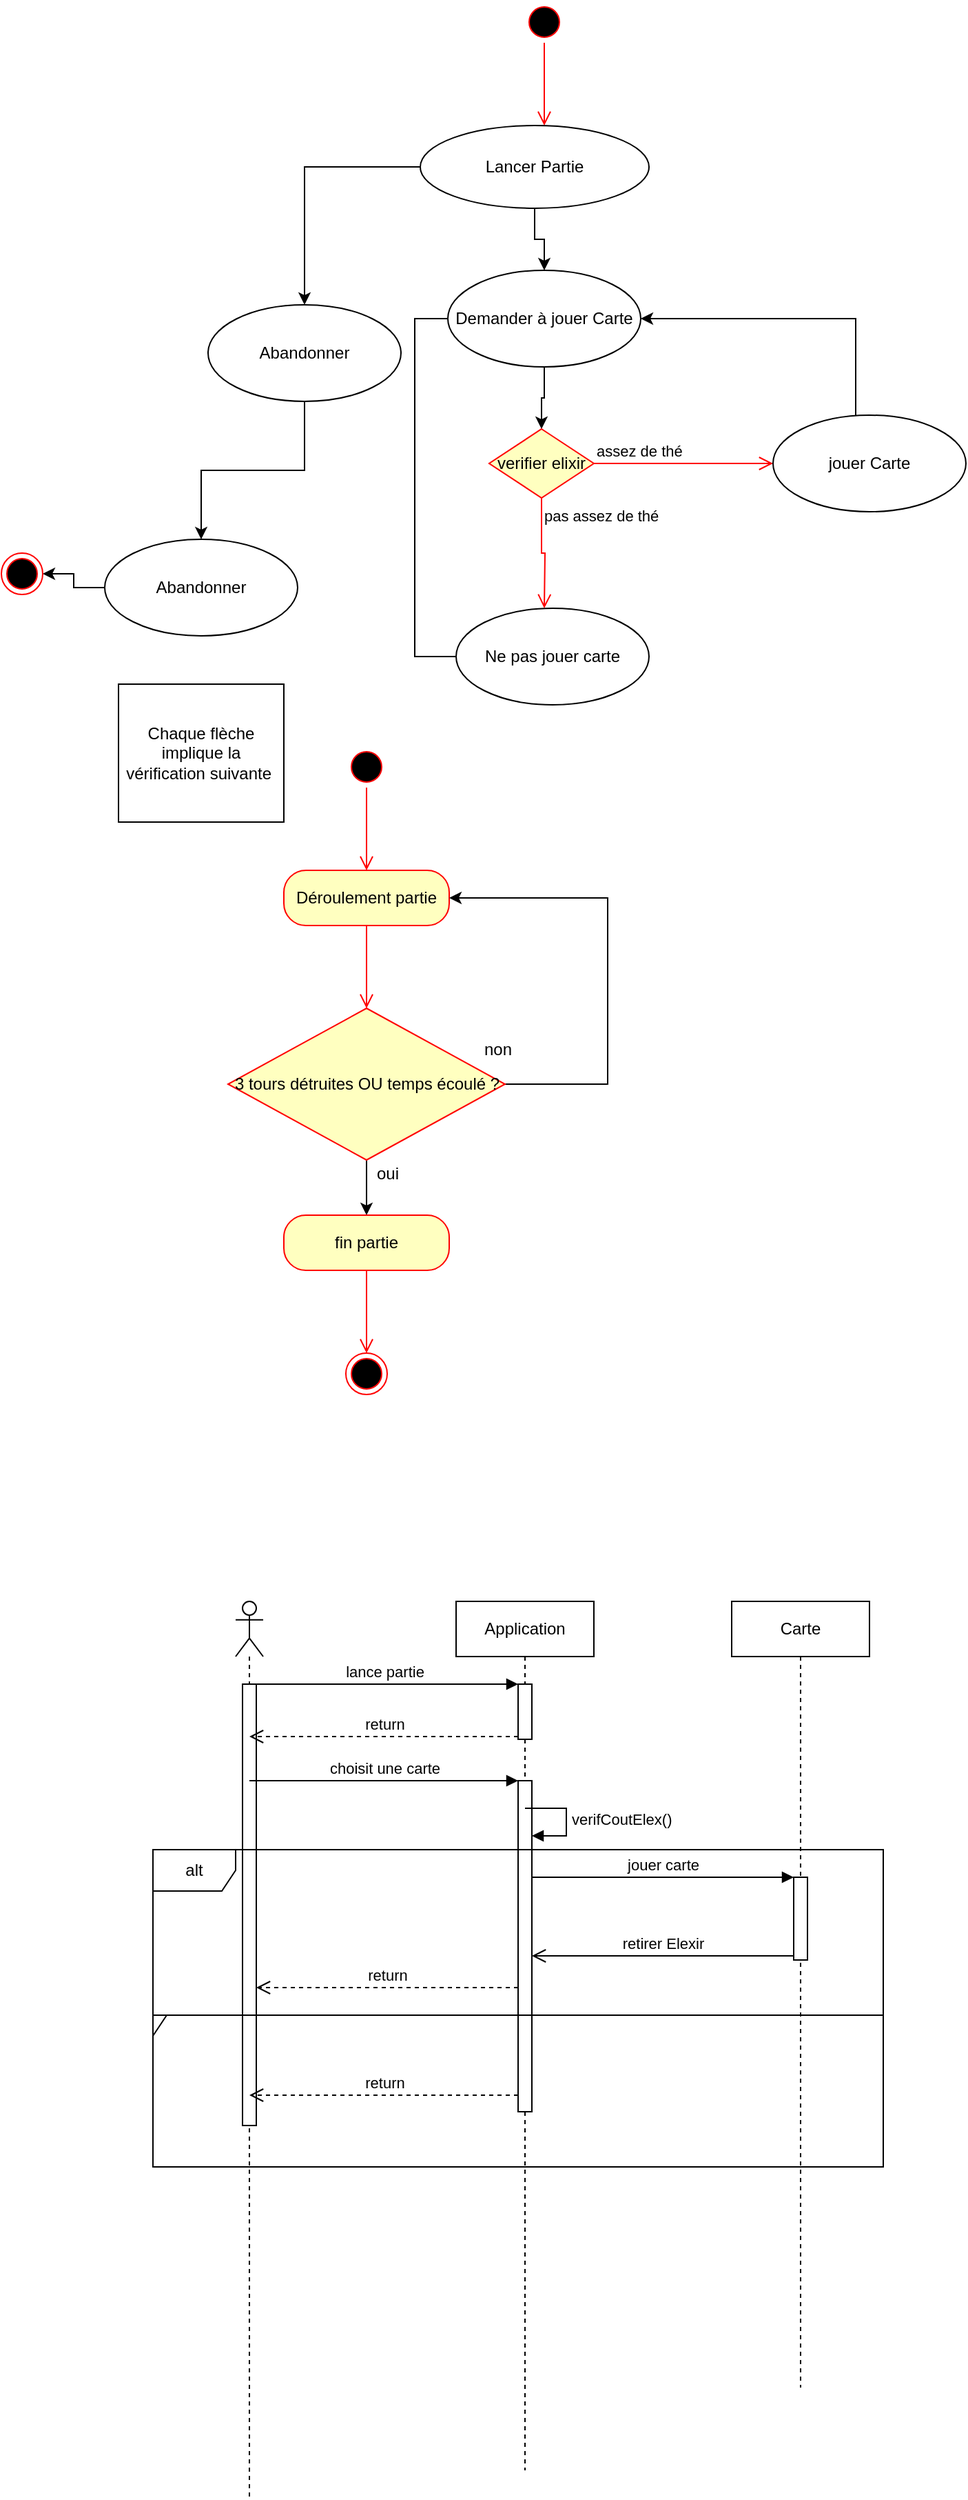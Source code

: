 <mxfile version="15.4.0" type="device"><diagram id="9H2XQysV8FVI8Jwagi7i" name="Page-1"><mxGraphModel dx="852" dy="494" grid="1" gridSize="10" guides="1" tooltips="1" connect="1" arrows="1" fold="1" page="1" pageScale="1" pageWidth="827" pageHeight="1169" math="0" shadow="0"><root><mxCell id="0"/><mxCell id="1" parent="0"/><mxCell id="IX15YUoNtP90U_-bleA8-2" value="" style="ellipse;html=1;shape=startState;fillColor=#000000;strokeColor=#ff0000;" parent="1" vertex="1"><mxGeometry x="399" y="90" width="30" height="30" as="geometry"/></mxCell><mxCell id="IX15YUoNtP90U_-bleA8-3" value="" style="edgeStyle=orthogonalEdgeStyle;html=1;verticalAlign=bottom;endArrow=open;endSize=8;strokeColor=#ff0000;rounded=0;" parent="1" source="IX15YUoNtP90U_-bleA8-2" edge="1"><mxGeometry relative="1" as="geometry"><mxPoint x="414" y="180" as="targetPoint"/></mxGeometry></mxCell><mxCell id="IX15YUoNtP90U_-bleA8-28" style="edgeStyle=orthogonalEdgeStyle;rounded=0;orthogonalLoop=1;jettySize=auto;html=1;" parent="1" source="IX15YUoNtP90U_-bleA8-4" target="IX15YUoNtP90U_-bleA8-29" edge="1"><mxGeometry relative="1" as="geometry"><mxPoint x="414" y="320" as="targetPoint"/></mxGeometry></mxCell><mxCell id="IX15YUoNtP90U_-bleA8-41" style="edgeStyle=orthogonalEdgeStyle;rounded=0;orthogonalLoop=1;jettySize=auto;html=1;" parent="1" source="IX15YUoNtP90U_-bleA8-4" target="IX15YUoNtP90U_-bleA8-39" edge="1"><mxGeometry relative="1" as="geometry"/></mxCell><mxCell id="IX15YUoNtP90U_-bleA8-4" value="Lancer Partie" style="ellipse;whiteSpace=wrap;html=1;" parent="1" vertex="1"><mxGeometry x="324" y="180" width="166" height="60" as="geometry"/></mxCell><mxCell id="IX15YUoNtP90U_-bleA8-34" style="edgeStyle=orthogonalEdgeStyle;rounded=0;orthogonalLoop=1;jettySize=auto;html=1;entryX=0.5;entryY=0;entryDx=0;entryDy=0;" parent="1" source="IX15YUoNtP90U_-bleA8-29" target="IX15YUoNtP90U_-bleA8-30" edge="1"><mxGeometry relative="1" as="geometry"/></mxCell><mxCell id="IX15YUoNtP90U_-bleA8-29" value="Demander à jouer Carte" style="ellipse;whiteSpace=wrap;html=1;" parent="1" vertex="1"><mxGeometry x="344" y="285" width="140" height="70" as="geometry"/></mxCell><mxCell id="IX15YUoNtP90U_-bleA8-30" value="verifier elixir" style="rhombus;whiteSpace=wrap;html=1;fillColor=#ffffc0;strokeColor=#ff0000;" parent="1" vertex="1"><mxGeometry x="374" y="400" width="76" height="50" as="geometry"/></mxCell><mxCell id="IX15YUoNtP90U_-bleA8-31" value="assez de thé" style="edgeStyle=orthogonalEdgeStyle;html=1;align=left;verticalAlign=bottom;endArrow=open;endSize=8;strokeColor=#ff0000;rounded=0;entryX=0;entryY=0.5;entryDx=0;entryDy=0;" parent="1" source="IX15YUoNtP90U_-bleA8-30" target="IX15YUoNtP90U_-bleA8-35" edge="1"><mxGeometry x="-1" relative="1" as="geometry"><mxPoint x="580" y="430" as="targetPoint"/></mxGeometry></mxCell><mxCell id="IX15YUoNtP90U_-bleA8-32" value="pas assez de thé" style="edgeStyle=orthogonalEdgeStyle;html=1;align=left;verticalAlign=top;endArrow=open;endSize=8;strokeColor=#ff0000;rounded=0;" parent="1" source="IX15YUoNtP90U_-bleA8-30" edge="1"><mxGeometry x="-1" relative="1" as="geometry"><mxPoint x="414" y="530" as="targetPoint"/></mxGeometry></mxCell><mxCell id="IX15YUoNtP90U_-bleA8-37" style="edgeStyle=orthogonalEdgeStyle;rounded=0;orthogonalLoop=1;jettySize=auto;html=1;entryX=1;entryY=0.5;entryDx=0;entryDy=0;" parent="1" source="IX15YUoNtP90U_-bleA8-35" target="IX15YUoNtP90U_-bleA8-29" edge="1"><mxGeometry relative="1" as="geometry"><Array as="points"><mxPoint x="640" y="320"/></Array></mxGeometry></mxCell><mxCell id="IX15YUoNtP90U_-bleA8-35" value="jouer Carte" style="ellipse;whiteSpace=wrap;html=1;" parent="1" vertex="1"><mxGeometry x="580" y="390" width="140" height="70" as="geometry"/></mxCell><mxCell id="IX15YUoNtP90U_-bleA8-36" value="Ne pas jouer carte" style="ellipse;whiteSpace=wrap;html=1;" parent="1" vertex="1"><mxGeometry x="350" y="530" width="140" height="70" as="geometry"/></mxCell><mxCell id="IX15YUoNtP90U_-bleA8-43" style="edgeStyle=orthogonalEdgeStyle;rounded=0;orthogonalLoop=1;jettySize=auto;html=1;entryX=0.5;entryY=0;entryDx=0;entryDy=0;" parent="1" source="IX15YUoNtP90U_-bleA8-39" target="jYKUMtYqkGNGr-l1PP3S-18" edge="1"><mxGeometry relative="1" as="geometry"><mxPoint x="170" y="475" as="targetPoint"/></mxGeometry></mxCell><mxCell id="IX15YUoNtP90U_-bleA8-39" value="Abandonner" style="ellipse;whiteSpace=wrap;html=1;" parent="1" vertex="1"><mxGeometry x="170" y="310" width="140" height="70" as="geometry"/></mxCell><mxCell id="IX15YUoNtP90U_-bleA8-42" value="" style="edgeStyle=orthogonalEdgeStyle;rounded=0;orthogonalLoop=1;jettySize=auto;html=1;endArrow=none;" parent="1" source="IX15YUoNtP90U_-bleA8-36" target="IX15YUoNtP90U_-bleA8-29" edge="1"><mxGeometry relative="1" as="geometry"><mxPoint x="344" y="320" as="targetPoint"/><mxPoint x="350" y="565" as="sourcePoint"/><Array as="points"><mxPoint x="320" y="565"/><mxPoint x="320" y="320"/></Array></mxGeometry></mxCell><mxCell id="IX15YUoNtP90U_-bleA8-46" value="" style="shape=umlLifeline;participant=umlActor;perimeter=lifelinePerimeter;whiteSpace=wrap;html=1;container=1;collapsible=0;recursiveResize=0;verticalAlign=top;spacingTop=36;outlineConnect=0;" parent="1" vertex="1"><mxGeometry x="190" y="1250" width="20" height="650" as="geometry"/></mxCell><mxCell id="IX15YUoNtP90U_-bleA8-47" value="" style="html=1;points=[];perimeter=orthogonalPerimeter;" parent="IX15YUoNtP90U_-bleA8-46" vertex="1"><mxGeometry x="5" y="60" width="10" height="320" as="geometry"/></mxCell><mxCell id="IX15YUoNtP90U_-bleA8-48" value="Carte" style="shape=umlLifeline;perimeter=lifelinePerimeter;whiteSpace=wrap;html=1;container=1;collapsible=0;recursiveResize=0;outlineConnect=0;" parent="1" vertex="1"><mxGeometry x="550" y="1250" width="100" height="570" as="geometry"/></mxCell><mxCell id="IX15YUoNtP90U_-bleA8-49" value="Application" style="shape=umlLifeline;perimeter=lifelinePerimeter;whiteSpace=wrap;html=1;container=1;collapsible=0;recursiveResize=0;outlineConnect=0;" parent="1" vertex="1"><mxGeometry x="350" y="1250" width="100" height="630" as="geometry"/></mxCell><mxCell id="IX15YUoNtP90U_-bleA8-50" value="" style="html=1;points=[];perimeter=orthogonalPerimeter;" parent="IX15YUoNtP90U_-bleA8-49" vertex="1"><mxGeometry x="45" y="60" width="10" height="40" as="geometry"/></mxCell><mxCell id="IX15YUoNtP90U_-bleA8-51" value="" style="html=1;points=[];perimeter=orthogonalPerimeter;" parent="IX15YUoNtP90U_-bleA8-49" vertex="1"><mxGeometry x="45" y="130" width="10" height="240" as="geometry"/></mxCell><mxCell id="IX15YUoNtP90U_-bleA8-52" value="verifCoutElex()" style="edgeStyle=orthogonalEdgeStyle;html=1;align=left;spacingLeft=2;endArrow=block;rounded=0;entryX=1;entryY=0;" parent="IX15YUoNtP90U_-bleA8-49" edge="1"><mxGeometry relative="1" as="geometry"><mxPoint x="50" y="150" as="sourcePoint"/><Array as="points"><mxPoint x="80" y="150"/></Array><mxPoint x="55" y="170" as="targetPoint"/></mxGeometry></mxCell><mxCell id="IX15YUoNtP90U_-bleA8-53" value="lance partie" style="html=1;verticalAlign=bottom;endArrow=block;entryX=0;entryY=0;rounded=0;" parent="1" source="IX15YUoNtP90U_-bleA8-46" target="IX15YUoNtP90U_-bleA8-50" edge="1"><mxGeometry relative="1" as="geometry"><mxPoint x="320" y="1310" as="sourcePoint"/></mxGeometry></mxCell><mxCell id="IX15YUoNtP90U_-bleA8-54" value="return" style="html=1;verticalAlign=bottom;endArrow=open;dashed=1;endSize=8;exitX=0;exitY=0.95;rounded=0;" parent="1" source="IX15YUoNtP90U_-bleA8-50" target="IX15YUoNtP90U_-bleA8-46" edge="1"><mxGeometry relative="1" as="geometry"><mxPoint x="320" y="1386" as="targetPoint"/></mxGeometry></mxCell><mxCell id="IX15YUoNtP90U_-bleA8-55" value="choisit une carte" style="html=1;verticalAlign=bottom;endArrow=block;entryX=0;entryY=0;rounded=0;" parent="1" source="IX15YUoNtP90U_-bleA8-46" target="IX15YUoNtP90U_-bleA8-51" edge="1"><mxGeometry relative="1" as="geometry"><mxPoint x="325" y="1380" as="sourcePoint"/></mxGeometry></mxCell><mxCell id="IX15YUoNtP90U_-bleA8-56" value="return" style="html=1;verticalAlign=bottom;endArrow=open;dashed=1;endSize=8;exitX=0;exitY=0.95;rounded=0;" parent="1" source="IX15YUoNtP90U_-bleA8-51" target="IX15YUoNtP90U_-bleA8-46" edge="1"><mxGeometry relative="1" as="geometry"><mxPoint x="325" y="1456" as="targetPoint"/></mxGeometry></mxCell><mxCell id="IX15YUoNtP90U_-bleA8-57" value="alt" style="shape=umlFrame;whiteSpace=wrap;html=1;" parent="1" vertex="1"><mxGeometry x="130" y="1430" width="530" height="120" as="geometry"/></mxCell><mxCell id="IX15YUoNtP90U_-bleA8-58" value="" style="html=1;points=[];perimeter=orthogonalPerimeter;" parent="1" vertex="1"><mxGeometry x="595" y="1450" width="10" height="60" as="geometry"/></mxCell><mxCell id="IX15YUoNtP90U_-bleA8-59" value="jouer carte" style="html=1;verticalAlign=bottom;endArrow=block;entryX=0;entryY=0;rounded=0;" parent="1" source="IX15YUoNtP90U_-bleA8-51" target="IX15YUoNtP90U_-bleA8-58" edge="1"><mxGeometry relative="1" as="geometry"><mxPoint x="440" y="1450" as="sourcePoint"/></mxGeometry></mxCell><mxCell id="IX15YUoNtP90U_-bleA8-60" value="retirer Elexir" style="html=1;verticalAlign=bottom;endArrow=open;endSize=8;exitX=0;exitY=0.95;rounded=0;" parent="1" source="IX15YUoNtP90U_-bleA8-58" target="IX15YUoNtP90U_-bleA8-51" edge="1"><mxGeometry relative="1" as="geometry"><mxPoint x="440" y="1526" as="targetPoint"/></mxGeometry></mxCell><mxCell id="IX15YUoNtP90U_-bleA8-61" value="return" style="html=1;verticalAlign=bottom;endArrow=open;dashed=1;endSize=8;rounded=0;" parent="1" source="IX15YUoNtP90U_-bleA8-51" target="IX15YUoNtP90U_-bleA8-47" edge="1"><mxGeometry relative="1" as="geometry"><mxPoint x="490" y="1540" as="sourcePoint"/><mxPoint x="410" y="1540" as="targetPoint"/><Array as="points"><mxPoint x="350" y="1530"/></Array></mxGeometry></mxCell><mxCell id="IX15YUoNtP90U_-bleA8-62" value="" style="shape=umlFrame;whiteSpace=wrap;html=1;width=10;height=15;" parent="1" vertex="1"><mxGeometry x="130" y="1550" width="530" height="110" as="geometry"/></mxCell><mxCell id="jYKUMtYqkGNGr-l1PP3S-1" value="Chaque flèche implique la vérification suivante&amp;nbsp;" style="rounded=0;whiteSpace=wrap;html=1;" vertex="1" parent="1"><mxGeometry x="105" y="585" width="120" height="100" as="geometry"/></mxCell><mxCell id="jYKUMtYqkGNGr-l1PP3S-2" value="" style="ellipse;html=1;shape=startState;fillColor=#000000;strokeColor=#ff0000;" vertex="1" parent="1"><mxGeometry x="270" y="630" width="30" height="30" as="geometry"/></mxCell><mxCell id="jYKUMtYqkGNGr-l1PP3S-3" value="" style="edgeStyle=orthogonalEdgeStyle;html=1;verticalAlign=bottom;endArrow=open;endSize=8;strokeColor=#ff0000;rounded=0;" edge="1" source="jYKUMtYqkGNGr-l1PP3S-2" parent="1"><mxGeometry relative="1" as="geometry"><mxPoint x="285" y="720" as="targetPoint"/></mxGeometry></mxCell><mxCell id="jYKUMtYqkGNGr-l1PP3S-4" value="Déroulement partie" style="rounded=1;whiteSpace=wrap;html=1;arcSize=40;fontColor=#000000;fillColor=#ffffc0;strokeColor=#ff0000;" vertex="1" parent="1"><mxGeometry x="225" y="720" width="120" height="40" as="geometry"/></mxCell><mxCell id="jYKUMtYqkGNGr-l1PP3S-5" value="" style="edgeStyle=orthogonalEdgeStyle;html=1;verticalAlign=bottom;endArrow=open;endSize=8;strokeColor=#ff0000;rounded=0;" edge="1" source="jYKUMtYqkGNGr-l1PP3S-4" parent="1"><mxGeometry relative="1" as="geometry"><mxPoint x="285" y="820" as="targetPoint"/></mxGeometry></mxCell><mxCell id="jYKUMtYqkGNGr-l1PP3S-9" style="edgeStyle=orthogonalEdgeStyle;rounded=0;orthogonalLoop=1;jettySize=auto;html=1;entryX=1;entryY=0.5;entryDx=0;entryDy=0;" edge="1" parent="1" source="jYKUMtYqkGNGr-l1PP3S-6" target="jYKUMtYqkGNGr-l1PP3S-4"><mxGeometry relative="1" as="geometry"><Array as="points"><mxPoint x="460" y="875"/><mxPoint x="460" y="740"/></Array></mxGeometry></mxCell><mxCell id="jYKUMtYqkGNGr-l1PP3S-12" style="edgeStyle=orthogonalEdgeStyle;rounded=0;orthogonalLoop=1;jettySize=auto;html=1;entryX=0.5;entryY=0;entryDx=0;entryDy=0;" edge="1" parent="1" source="jYKUMtYqkGNGr-l1PP3S-6"><mxGeometry relative="1" as="geometry"><mxPoint x="285" y="970" as="targetPoint"/></mxGeometry></mxCell><mxCell id="jYKUMtYqkGNGr-l1PP3S-6" value="&lt;font color=&quot;#000000&quot;&gt;3 tours détruites OU temps écoulé ?&lt;/font&gt;" style="rhombus;whiteSpace=wrap;html=1;fillColor=#ffffc0;strokeColor=#ff0000;" vertex="1" parent="1"><mxGeometry x="184.5" y="820" width="201" height="110" as="geometry"/></mxCell><mxCell id="jYKUMtYqkGNGr-l1PP3S-10" value="non" style="text;html=1;align=center;verticalAlign=middle;resizable=0;points=[];autosize=1;strokeColor=none;fillColor=none;" vertex="1" parent="1"><mxGeometry x="360" y="840" width="40" height="20" as="geometry"/></mxCell><mxCell id="jYKUMtYqkGNGr-l1PP3S-13" value="oui" style="text;html=1;align=center;verticalAlign=middle;resizable=0;points=[];autosize=1;strokeColor=none;fillColor=none;" vertex="1" parent="1"><mxGeometry x="285" y="930" width="30" height="20" as="geometry"/></mxCell><mxCell id="jYKUMtYqkGNGr-l1PP3S-14" value="fin partie" style="rounded=1;whiteSpace=wrap;html=1;arcSize=40;fontColor=#000000;fillColor=#ffffc0;strokeColor=#ff0000;" vertex="1" parent="1"><mxGeometry x="225" y="970" width="120" height="40" as="geometry"/></mxCell><mxCell id="jYKUMtYqkGNGr-l1PP3S-15" value="" style="edgeStyle=orthogonalEdgeStyle;html=1;verticalAlign=bottom;endArrow=open;endSize=8;strokeColor=#ff0000;rounded=0;" edge="1" source="jYKUMtYqkGNGr-l1PP3S-14" parent="1"><mxGeometry relative="1" as="geometry"><mxPoint x="285" y="1070" as="targetPoint"/></mxGeometry></mxCell><mxCell id="jYKUMtYqkGNGr-l1PP3S-16" value="" style="ellipse;html=1;shape=endState;fillColor=#000000;strokeColor=#ff0000;" vertex="1" parent="1"><mxGeometry x="270" y="1070" width="30" height="30" as="geometry"/></mxCell><mxCell id="jYKUMtYqkGNGr-l1PP3S-22" style="edgeStyle=orthogonalEdgeStyle;rounded=0;orthogonalLoop=1;jettySize=auto;html=1;exitX=0;exitY=0.5;exitDx=0;exitDy=0;entryX=1;entryY=0.5;entryDx=0;entryDy=0;" edge="1" parent="1" source="jYKUMtYqkGNGr-l1PP3S-18" target="jYKUMtYqkGNGr-l1PP3S-21"><mxGeometry relative="1" as="geometry"/></mxCell><mxCell id="jYKUMtYqkGNGr-l1PP3S-18" value="Abandonner" style="ellipse;whiteSpace=wrap;html=1;" vertex="1" parent="1"><mxGeometry x="95" y="480" width="140" height="70" as="geometry"/></mxCell><mxCell id="jYKUMtYqkGNGr-l1PP3S-21" value="" style="ellipse;html=1;shape=endState;fillColor=#000000;strokeColor=#ff0000;" vertex="1" parent="1"><mxGeometry x="20" y="490" width="30" height="30" as="geometry"/></mxCell></root></mxGraphModel></diagram></mxfile>